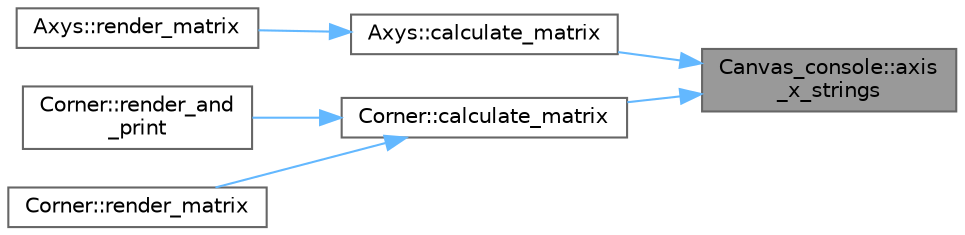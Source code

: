 digraph "Canvas_console::axis_x_strings"
{
 // LATEX_PDF_SIZE
  bgcolor="transparent";
  edge [fontname=Helvetica,fontsize=10,labelfontname=Helvetica,labelfontsize=10];
  node [fontname=Helvetica,fontsize=10,shape=box,height=0.2,width=0.4];
  rankdir="RL";
  Node1 [label="Canvas_console::axis\l_x_strings",height=0.2,width=0.4,color="gray40", fillcolor="grey60", style="filled", fontcolor="black",tooltip=" "];
  Node1 -> Node2 [dir="back",color="steelblue1",style="solid"];
  Node2 [label="Axys::calculate_matrix",height=0.2,width=0.4,color="grey40", fillcolor="white", style="filled",URL="$class_axys.html#a67dc0ad103cc22b90d45fc3e0f2f4c1f",tooltip=" "];
  Node2 -> Node3 [dir="back",color="steelblue1",style="solid"];
  Node3 [label="Axys::render_matrix",height=0.2,width=0.4,color="grey40", fillcolor="white", style="filled",URL="$class_axys.html#a8a1ef438decf7aa0150fa8a9e682e880",tooltip=" "];
  Node1 -> Node4 [dir="back",color="steelblue1",style="solid"];
  Node4 [label="Corner::calculate_matrix",height=0.2,width=0.4,color="grey40", fillcolor="white", style="filled",URL="$class_corner.html#a5536f603e7832fe328e4c2f4ff40aafc",tooltip="!! module sub-functions"];
  Node4 -> Node5 [dir="back",color="steelblue1",style="solid"];
  Node5 [label="Corner::render_and\l_print",height=0.2,width=0.4,color="grey40", fillcolor="white", style="filled",URL="$class_corner.html#a33a579dcaf0fb62d6406777a693eb0e6",tooltip=" "];
  Node4 -> Node6 [dir="back",color="steelblue1",style="solid"];
  Node6 [label="Corner::render_matrix",height=0.2,width=0.4,color="grey40", fillcolor="white", style="filled",URL="$class_corner.html#a989625b522a12a50e9570a5521f3aafc",tooltip=" "];
}
